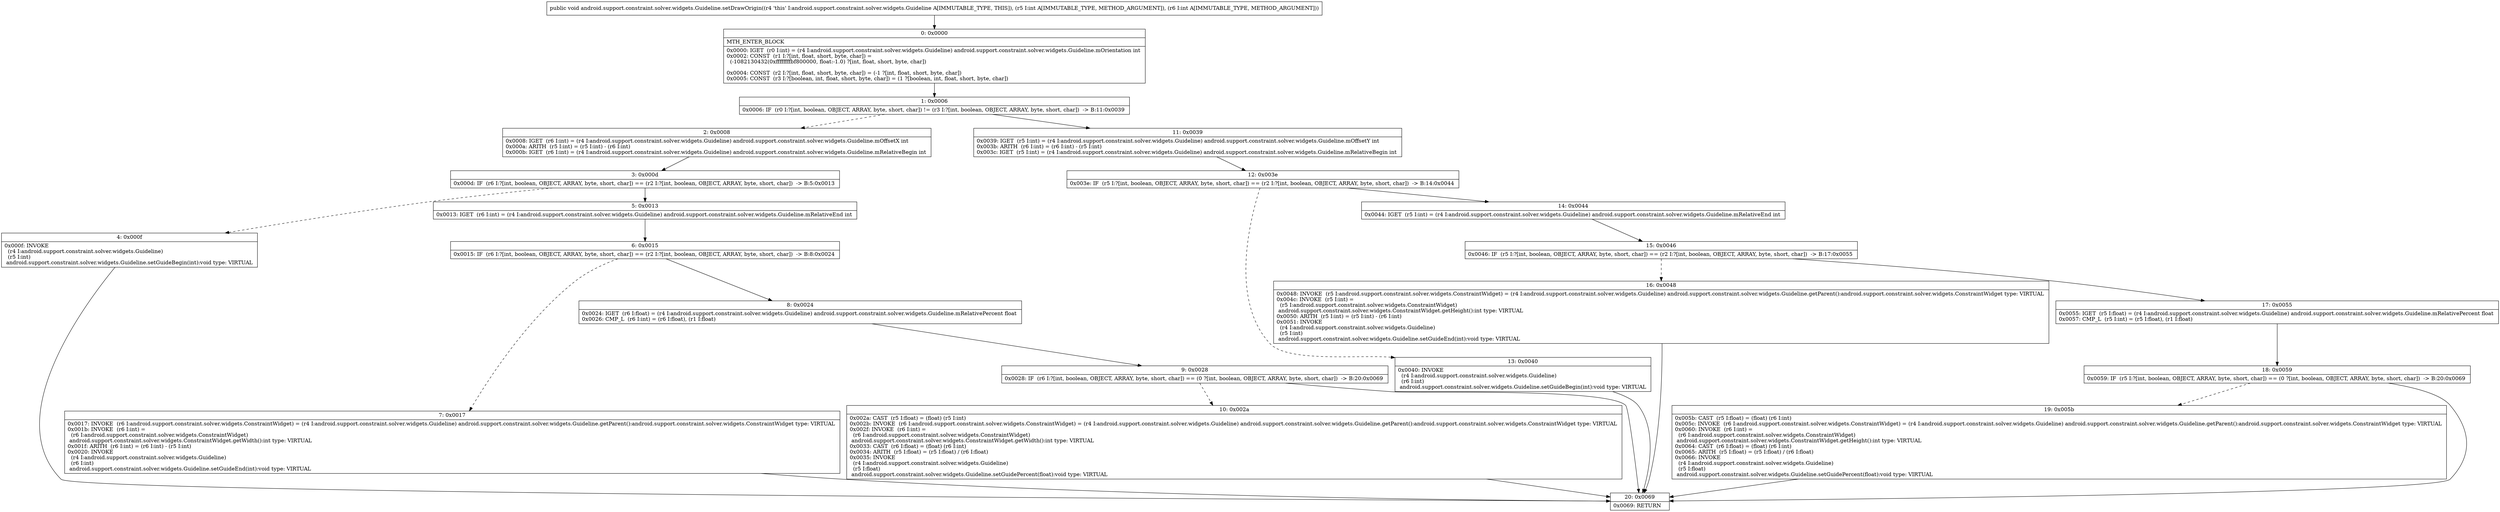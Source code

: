 digraph "CFG forandroid.support.constraint.solver.widgets.Guideline.setDrawOrigin(II)V" {
Node_0 [shape=record,label="{0\:\ 0x0000|MTH_ENTER_BLOCK\l|0x0000: IGET  (r0 I:int) = (r4 I:android.support.constraint.solver.widgets.Guideline) android.support.constraint.solver.widgets.Guideline.mOrientation int \l0x0002: CONST  (r1 I:?[int, float, short, byte, char]) = \l  (\-1082130432(0xffffffffbf800000, float:\-1.0) ?[int, float, short, byte, char])\l \l0x0004: CONST  (r2 I:?[int, float, short, byte, char]) = (\-1 ?[int, float, short, byte, char]) \l0x0005: CONST  (r3 I:?[boolean, int, float, short, byte, char]) = (1 ?[boolean, int, float, short, byte, char]) \l}"];
Node_1 [shape=record,label="{1\:\ 0x0006|0x0006: IF  (r0 I:?[int, boolean, OBJECT, ARRAY, byte, short, char]) != (r3 I:?[int, boolean, OBJECT, ARRAY, byte, short, char])  \-\> B:11:0x0039 \l}"];
Node_2 [shape=record,label="{2\:\ 0x0008|0x0008: IGET  (r6 I:int) = (r4 I:android.support.constraint.solver.widgets.Guideline) android.support.constraint.solver.widgets.Guideline.mOffsetX int \l0x000a: ARITH  (r5 I:int) = (r5 I:int) \- (r6 I:int) \l0x000b: IGET  (r6 I:int) = (r4 I:android.support.constraint.solver.widgets.Guideline) android.support.constraint.solver.widgets.Guideline.mRelativeBegin int \l}"];
Node_3 [shape=record,label="{3\:\ 0x000d|0x000d: IF  (r6 I:?[int, boolean, OBJECT, ARRAY, byte, short, char]) == (r2 I:?[int, boolean, OBJECT, ARRAY, byte, short, char])  \-\> B:5:0x0013 \l}"];
Node_4 [shape=record,label="{4\:\ 0x000f|0x000f: INVOKE  \l  (r4 I:android.support.constraint.solver.widgets.Guideline)\l  (r5 I:int)\l android.support.constraint.solver.widgets.Guideline.setGuideBegin(int):void type: VIRTUAL \l}"];
Node_5 [shape=record,label="{5\:\ 0x0013|0x0013: IGET  (r6 I:int) = (r4 I:android.support.constraint.solver.widgets.Guideline) android.support.constraint.solver.widgets.Guideline.mRelativeEnd int \l}"];
Node_6 [shape=record,label="{6\:\ 0x0015|0x0015: IF  (r6 I:?[int, boolean, OBJECT, ARRAY, byte, short, char]) == (r2 I:?[int, boolean, OBJECT, ARRAY, byte, short, char])  \-\> B:8:0x0024 \l}"];
Node_7 [shape=record,label="{7\:\ 0x0017|0x0017: INVOKE  (r6 I:android.support.constraint.solver.widgets.ConstraintWidget) = (r4 I:android.support.constraint.solver.widgets.Guideline) android.support.constraint.solver.widgets.Guideline.getParent():android.support.constraint.solver.widgets.ConstraintWidget type: VIRTUAL \l0x001b: INVOKE  (r6 I:int) = \l  (r6 I:android.support.constraint.solver.widgets.ConstraintWidget)\l android.support.constraint.solver.widgets.ConstraintWidget.getWidth():int type: VIRTUAL \l0x001f: ARITH  (r6 I:int) = (r6 I:int) \- (r5 I:int) \l0x0020: INVOKE  \l  (r4 I:android.support.constraint.solver.widgets.Guideline)\l  (r6 I:int)\l android.support.constraint.solver.widgets.Guideline.setGuideEnd(int):void type: VIRTUAL \l}"];
Node_8 [shape=record,label="{8\:\ 0x0024|0x0024: IGET  (r6 I:float) = (r4 I:android.support.constraint.solver.widgets.Guideline) android.support.constraint.solver.widgets.Guideline.mRelativePercent float \l0x0026: CMP_L  (r6 I:int) = (r6 I:float), (r1 I:float) \l}"];
Node_9 [shape=record,label="{9\:\ 0x0028|0x0028: IF  (r6 I:?[int, boolean, OBJECT, ARRAY, byte, short, char]) == (0 ?[int, boolean, OBJECT, ARRAY, byte, short, char])  \-\> B:20:0x0069 \l}"];
Node_10 [shape=record,label="{10\:\ 0x002a|0x002a: CAST  (r5 I:float) = (float) (r5 I:int) \l0x002b: INVOKE  (r6 I:android.support.constraint.solver.widgets.ConstraintWidget) = (r4 I:android.support.constraint.solver.widgets.Guideline) android.support.constraint.solver.widgets.Guideline.getParent():android.support.constraint.solver.widgets.ConstraintWidget type: VIRTUAL \l0x002f: INVOKE  (r6 I:int) = \l  (r6 I:android.support.constraint.solver.widgets.ConstraintWidget)\l android.support.constraint.solver.widgets.ConstraintWidget.getWidth():int type: VIRTUAL \l0x0033: CAST  (r6 I:float) = (float) (r6 I:int) \l0x0034: ARITH  (r5 I:float) = (r5 I:float) \/ (r6 I:float) \l0x0035: INVOKE  \l  (r4 I:android.support.constraint.solver.widgets.Guideline)\l  (r5 I:float)\l android.support.constraint.solver.widgets.Guideline.setGuidePercent(float):void type: VIRTUAL \l}"];
Node_11 [shape=record,label="{11\:\ 0x0039|0x0039: IGET  (r5 I:int) = (r4 I:android.support.constraint.solver.widgets.Guideline) android.support.constraint.solver.widgets.Guideline.mOffsetY int \l0x003b: ARITH  (r6 I:int) = (r6 I:int) \- (r5 I:int) \l0x003c: IGET  (r5 I:int) = (r4 I:android.support.constraint.solver.widgets.Guideline) android.support.constraint.solver.widgets.Guideline.mRelativeBegin int \l}"];
Node_12 [shape=record,label="{12\:\ 0x003e|0x003e: IF  (r5 I:?[int, boolean, OBJECT, ARRAY, byte, short, char]) == (r2 I:?[int, boolean, OBJECT, ARRAY, byte, short, char])  \-\> B:14:0x0044 \l}"];
Node_13 [shape=record,label="{13\:\ 0x0040|0x0040: INVOKE  \l  (r4 I:android.support.constraint.solver.widgets.Guideline)\l  (r6 I:int)\l android.support.constraint.solver.widgets.Guideline.setGuideBegin(int):void type: VIRTUAL \l}"];
Node_14 [shape=record,label="{14\:\ 0x0044|0x0044: IGET  (r5 I:int) = (r4 I:android.support.constraint.solver.widgets.Guideline) android.support.constraint.solver.widgets.Guideline.mRelativeEnd int \l}"];
Node_15 [shape=record,label="{15\:\ 0x0046|0x0046: IF  (r5 I:?[int, boolean, OBJECT, ARRAY, byte, short, char]) == (r2 I:?[int, boolean, OBJECT, ARRAY, byte, short, char])  \-\> B:17:0x0055 \l}"];
Node_16 [shape=record,label="{16\:\ 0x0048|0x0048: INVOKE  (r5 I:android.support.constraint.solver.widgets.ConstraintWidget) = (r4 I:android.support.constraint.solver.widgets.Guideline) android.support.constraint.solver.widgets.Guideline.getParent():android.support.constraint.solver.widgets.ConstraintWidget type: VIRTUAL \l0x004c: INVOKE  (r5 I:int) = \l  (r5 I:android.support.constraint.solver.widgets.ConstraintWidget)\l android.support.constraint.solver.widgets.ConstraintWidget.getHeight():int type: VIRTUAL \l0x0050: ARITH  (r5 I:int) = (r5 I:int) \- (r6 I:int) \l0x0051: INVOKE  \l  (r4 I:android.support.constraint.solver.widgets.Guideline)\l  (r5 I:int)\l android.support.constraint.solver.widgets.Guideline.setGuideEnd(int):void type: VIRTUAL \l}"];
Node_17 [shape=record,label="{17\:\ 0x0055|0x0055: IGET  (r5 I:float) = (r4 I:android.support.constraint.solver.widgets.Guideline) android.support.constraint.solver.widgets.Guideline.mRelativePercent float \l0x0057: CMP_L  (r5 I:int) = (r5 I:float), (r1 I:float) \l}"];
Node_18 [shape=record,label="{18\:\ 0x0059|0x0059: IF  (r5 I:?[int, boolean, OBJECT, ARRAY, byte, short, char]) == (0 ?[int, boolean, OBJECT, ARRAY, byte, short, char])  \-\> B:20:0x0069 \l}"];
Node_19 [shape=record,label="{19\:\ 0x005b|0x005b: CAST  (r5 I:float) = (float) (r6 I:int) \l0x005c: INVOKE  (r6 I:android.support.constraint.solver.widgets.ConstraintWidget) = (r4 I:android.support.constraint.solver.widgets.Guideline) android.support.constraint.solver.widgets.Guideline.getParent():android.support.constraint.solver.widgets.ConstraintWidget type: VIRTUAL \l0x0060: INVOKE  (r6 I:int) = \l  (r6 I:android.support.constraint.solver.widgets.ConstraintWidget)\l android.support.constraint.solver.widgets.ConstraintWidget.getHeight():int type: VIRTUAL \l0x0064: CAST  (r6 I:float) = (float) (r6 I:int) \l0x0065: ARITH  (r5 I:float) = (r5 I:float) \/ (r6 I:float) \l0x0066: INVOKE  \l  (r4 I:android.support.constraint.solver.widgets.Guideline)\l  (r5 I:float)\l android.support.constraint.solver.widgets.Guideline.setGuidePercent(float):void type: VIRTUAL \l}"];
Node_20 [shape=record,label="{20\:\ 0x0069|0x0069: RETURN   \l}"];
MethodNode[shape=record,label="{public void android.support.constraint.solver.widgets.Guideline.setDrawOrigin((r4 'this' I:android.support.constraint.solver.widgets.Guideline A[IMMUTABLE_TYPE, THIS]), (r5 I:int A[IMMUTABLE_TYPE, METHOD_ARGUMENT]), (r6 I:int A[IMMUTABLE_TYPE, METHOD_ARGUMENT])) }"];
MethodNode -> Node_0;
Node_0 -> Node_1;
Node_1 -> Node_2[style=dashed];
Node_1 -> Node_11;
Node_2 -> Node_3;
Node_3 -> Node_4[style=dashed];
Node_3 -> Node_5;
Node_4 -> Node_20;
Node_5 -> Node_6;
Node_6 -> Node_7[style=dashed];
Node_6 -> Node_8;
Node_7 -> Node_20;
Node_8 -> Node_9;
Node_9 -> Node_10[style=dashed];
Node_9 -> Node_20;
Node_10 -> Node_20;
Node_11 -> Node_12;
Node_12 -> Node_13[style=dashed];
Node_12 -> Node_14;
Node_13 -> Node_20;
Node_14 -> Node_15;
Node_15 -> Node_16[style=dashed];
Node_15 -> Node_17;
Node_16 -> Node_20;
Node_17 -> Node_18;
Node_18 -> Node_19[style=dashed];
Node_18 -> Node_20;
Node_19 -> Node_20;
}

